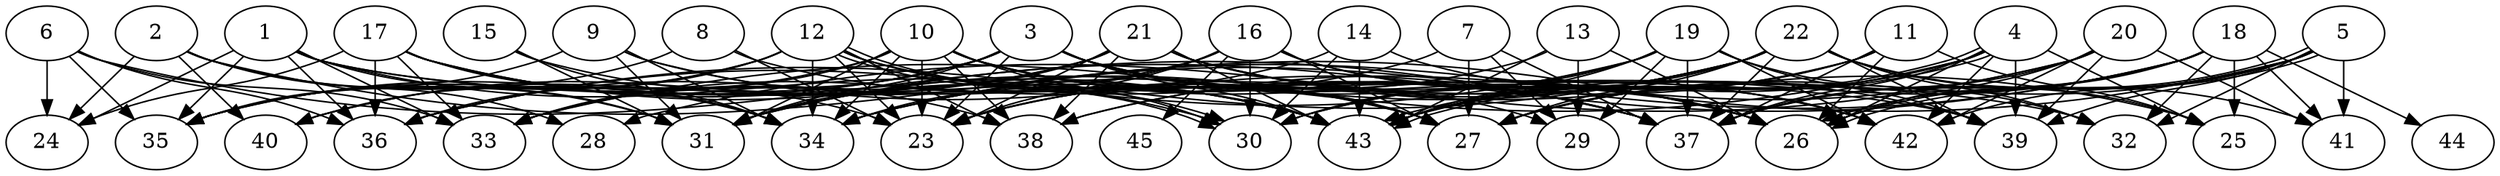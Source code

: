 // DAG automatically generated by daggen at Thu Oct  3 14:07:25 2019
// ./daggen --dot -n 45 --ccr 0.3 --fat 0.9 --regular 0.7 --density 0.6 --mindata 5242880 --maxdata 52428800 
digraph G {
  1 [size="106728107", alpha="0.03", expect_size="32018432"] 
  1 -> 24 [size ="32018432"]
  1 -> 30 [size ="32018432"]
  1 -> 31 [size ="32018432"]
  1 -> 32 [size ="32018432"]
  1 -> 33 [size ="32018432"]
  1 -> 35 [size ="32018432"]
  1 -> 36 [size ="32018432"]
  1 -> 39 [size ="32018432"]
  2 [size="116305920", alpha="0.13", expect_size="34891776"] 
  2 -> 24 [size ="34891776"]
  2 -> 26 [size ="34891776"]
  2 -> 28 [size ="34891776"]
  2 -> 31 [size ="34891776"]
  2 -> 34 [size ="34891776"]
  2 -> 40 [size ="34891776"]
  3 [size="130136747", alpha="0.02", expect_size="39041024"] 
  3 -> 23 [size ="39041024"]
  3 -> 26 [size ="39041024"]
  3 -> 27 [size ="39041024"]
  3 -> 29 [size ="39041024"]
  3 -> 31 [size ="39041024"]
  3 -> 33 [size ="39041024"]
  3 -> 35 [size ="39041024"]
  3 -> 40 [size ="39041024"]
  3 -> 42 [size ="39041024"]
  3 -> 43 [size ="39041024"]
  4 [size="45765973", alpha="0.12", expect_size="13729792"] 
  4 -> 25 [size ="13729792"]
  4 -> 26 [size ="13729792"]
  4 -> 27 [size ="13729792"]
  4 -> 30 [size ="13729792"]
  4 -> 33 [size ="13729792"]
  4 -> 37 [size ="13729792"]
  4 -> 39 [size ="13729792"]
  4 -> 42 [size ="13729792"]
  4 -> 43 [size ="13729792"]
  4 -> 43 [size ="13729792"]
  5 [size="51292160", alpha="0.13", expect_size="15387648"] 
  5 -> 26 [size ="15387648"]
  5 -> 26 [size ="15387648"]
  5 -> 27 [size ="15387648"]
  5 -> 32 [size ="15387648"]
  5 -> 34 [size ="15387648"]
  5 -> 37 [size ="15387648"]
  5 -> 39 [size ="15387648"]
  5 -> 41 [size ="15387648"]
  5 -> 42 [size ="15387648"]
  6 [size="146670933", alpha="0.02", expect_size="44001280"] 
  6 -> 24 [size ="44001280"]
  6 -> 33 [size ="44001280"]
  6 -> 35 [size ="44001280"]
  6 -> 36 [size ="44001280"]
  6 -> 37 [size ="44001280"]
  7 [size="139690667", alpha="0.03", expect_size="41907200"] 
  7 -> 27 [size ="41907200"]
  7 -> 29 [size ="41907200"]
  7 -> 31 [size ="41907200"]
  7 -> 37 [size ="41907200"]
  8 [size="169775787", alpha="0.06", expect_size="50932736"] 
  8 -> 23 [size ="50932736"]
  8 -> 27 [size ="50932736"]
  8 -> 35 [size ="50932736"]
  9 [size="55797760", alpha="0.12", expect_size="16739328"] 
  9 -> 31 [size ="16739328"]
  9 -> 34 [size ="16739328"]
  9 -> 35 [size ="16739328"]
  9 -> 37 [size ="16739328"]
  9 -> 43 [size ="16739328"]
  10 [size="34222080", alpha="0.13", expect_size="10266624"] 
  10 -> 23 [size ="10266624"]
  10 -> 26 [size ="10266624"]
  10 -> 27 [size ="10266624"]
  10 -> 30 [size ="10266624"]
  10 -> 31 [size ="10266624"]
  10 -> 33 [size ="10266624"]
  10 -> 34 [size ="10266624"]
  10 -> 35 [size ="10266624"]
  10 -> 37 [size ="10266624"]
  10 -> 38 [size ="10266624"]
  11 [size="159488000", alpha="0.00", expect_size="47846400"] 
  11 -> 25 [size ="47846400"]
  11 -> 26 [size ="47846400"]
  11 -> 30 [size ="47846400"]
  11 -> 37 [size ="47846400"]
  11 -> 38 [size ="47846400"]
  11 -> 43 [size ="47846400"]
  12 [size="28702720", alpha="0.12", expect_size="8610816"] 
  12 -> 23 [size ="8610816"]
  12 -> 30 [size ="8610816"]
  12 -> 30 [size ="8610816"]
  12 -> 34 [size ="8610816"]
  12 -> 35 [size ="8610816"]
  12 -> 36 [size ="8610816"]
  12 -> 37 [size ="8610816"]
  12 -> 38 [size ="8610816"]
  12 -> 40 [size ="8610816"]
  12 -> 43 [size ="8610816"]
  13 [size="132150613", alpha="0.15", expect_size="39645184"] 
  13 -> 23 [size ="39645184"]
  13 -> 26 [size ="39645184"]
  13 -> 29 [size ="39645184"]
  13 -> 43 [size ="39645184"]
  14 [size="148285440", alpha="0.16", expect_size="44485632"] 
  14 -> 30 [size ="44485632"]
  14 -> 33 [size ="44485632"]
  14 -> 42 [size ="44485632"]
  14 -> 43 [size ="44485632"]
  15 [size="81605973", alpha="0.09", expect_size="24481792"] 
  15 -> 31 [size ="24481792"]
  15 -> 34 [size ="24481792"]
  15 -> 43 [size ="24481792"]
  16 [size="24128853", alpha="0.07", expect_size="7238656"] 
  16 -> 23 [size ="7238656"]
  16 -> 26 [size ="7238656"]
  16 -> 27 [size ="7238656"]
  16 -> 30 [size ="7238656"]
  16 -> 34 [size ="7238656"]
  16 -> 36 [size ="7238656"]
  16 -> 42 [size ="7238656"]
  16 -> 45 [size ="7238656"]
  17 [size="39406933", alpha="0.11", expect_size="11822080"] 
  17 -> 23 [size ="11822080"]
  17 -> 24 [size ="11822080"]
  17 -> 27 [size ="11822080"]
  17 -> 33 [size ="11822080"]
  17 -> 34 [size ="11822080"]
  17 -> 36 [size ="11822080"]
  17 -> 38 [size ="11822080"]
  17 -> 43 [size ="11822080"]
  18 [size="63744000", alpha="0.03", expect_size="19123200"] 
  18 -> 25 [size ="19123200"]
  18 -> 26 [size ="19123200"]
  18 -> 27 [size ="19123200"]
  18 -> 31 [size ="19123200"]
  18 -> 32 [size ="19123200"]
  18 -> 34 [size ="19123200"]
  18 -> 37 [size ="19123200"]
  18 -> 41 [size ="19123200"]
  18 -> 43 [size ="19123200"]
  18 -> 44 [size ="19123200"]
  19 [size="114432000", alpha="0.06", expect_size="34329600"] 
  19 -> 23 [size ="34329600"]
  19 -> 29 [size ="34329600"]
  19 -> 30 [size ="34329600"]
  19 -> 32 [size ="34329600"]
  19 -> 36 [size ="34329600"]
  19 -> 37 [size ="34329600"]
  19 -> 39 [size ="34329600"]
  19 -> 42 [size ="34329600"]
  19 -> 43 [size ="34329600"]
  20 [size="49442133", alpha="0.07", expect_size="14832640"] 
  20 -> 26 [size ="14832640"]
  20 -> 28 [size ="14832640"]
  20 -> 37 [size ="14832640"]
  20 -> 38 [size ="14832640"]
  20 -> 39 [size ="14832640"]
  20 -> 41 [size ="14832640"]
  20 -> 42 [size ="14832640"]
  21 [size="154426027", alpha="0.18", expect_size="46327808"] 
  21 -> 23 [size ="46327808"]
  21 -> 25 [size ="46327808"]
  21 -> 26 [size ="46327808"]
  21 -> 31 [size ="46327808"]
  21 -> 33 [size ="46327808"]
  21 -> 38 [size ="46327808"]
  21 -> 39 [size ="46327808"]
  21 -> 40 [size ="46327808"]
  21 -> 43 [size ="46327808"]
  22 [size="157269333", alpha="0.03", expect_size="47180800"] 
  22 -> 23 [size ="47180800"]
  22 -> 25 [size ="47180800"]
  22 -> 27 [size ="47180800"]
  22 -> 31 [size ="47180800"]
  22 -> 32 [size ="47180800"]
  22 -> 34 [size ="47180800"]
  22 -> 36 [size ="47180800"]
  22 -> 37 [size ="47180800"]
  22 -> 39 [size ="47180800"]
  22 -> 41 [size ="47180800"]
  22 -> 43 [size ="47180800"]
  23 [size="97365333", alpha="0.02", expect_size="29209600"] 
  24 [size="60047360", alpha="0.04", expect_size="18014208"] 
  25 [size="31982933", alpha="0.10", expect_size="9594880"] 
  26 [size="106082987", alpha="0.13", expect_size="31824896"] 
  27 [size="163809280", alpha="0.12", expect_size="49142784"] 
  28 [size="96017067", alpha="0.10", expect_size="28805120"] 
  29 [size="118009173", alpha="0.13", expect_size="35402752"] 
  30 [size="166690133", alpha="0.18", expect_size="50007040"] 
  31 [size="61726720", alpha="0.01", expect_size="18518016"] 
  32 [size="49653760", alpha="0.05", expect_size="14896128"] 
  33 [size="72017920", alpha="0.04", expect_size="21605376"] 
  34 [size="84196693", alpha="0.20", expect_size="25259008"] 
  35 [size="114483200", alpha="0.04", expect_size="34344960"] 
  36 [size="39403520", alpha="0.08", expect_size="11821056"] 
  37 [size="145445547", alpha="0.16", expect_size="43633664"] 
  38 [size="82957653", alpha="0.09", expect_size="24887296"] 
  39 [size="161532587", alpha="0.15", expect_size="48459776"] 
  40 [size="104922453", alpha="0.04", expect_size="31476736"] 
  41 [size="87156053", alpha="0.11", expect_size="26146816"] 
  42 [size="92958720", alpha="0.16", expect_size="27887616"] 
  43 [size="133560320", alpha="0.11", expect_size="40068096"] 
  44 [size="166348800", alpha="0.12", expect_size="49904640"] 
  45 [size="164850347", alpha="0.14", expect_size="49455104"] 
}
